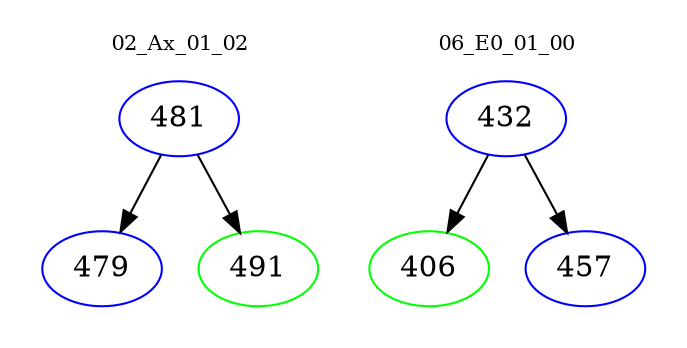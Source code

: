 digraph{
subgraph cluster_0 {
color = white
label = "02_Ax_01_02";
fontsize=10;
T0_481 [label="481", color="blue"]
T0_481 -> T0_479 [color="black"]
T0_479 [label="479", color="blue"]
T0_481 -> T0_491 [color="black"]
T0_491 [label="491", color="green"]
}
subgraph cluster_1 {
color = white
label = "06_E0_01_00";
fontsize=10;
T1_432 [label="432", color="blue"]
T1_432 -> T1_406 [color="black"]
T1_406 [label="406", color="green"]
T1_432 -> T1_457 [color="black"]
T1_457 [label="457", color="blue"]
}
}
